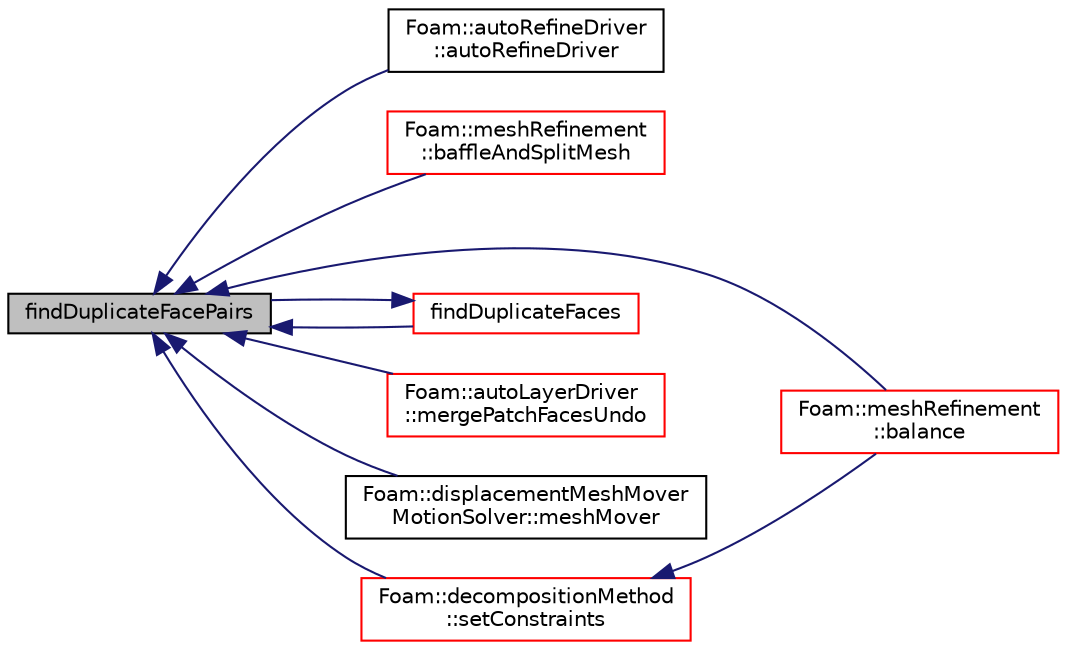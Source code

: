 digraph "findDuplicateFacePairs"
{
  bgcolor="transparent";
  edge [fontname="Helvetica",fontsize="10",labelfontname="Helvetica",labelfontsize="10"];
  node [fontname="Helvetica",fontsize="10",shape=record];
  rankdir="LR";
  Node1 [label="findDuplicateFacePairs",height=0.2,width=0.4,color="black", fillcolor="grey75", style="filled", fontcolor="black"];
  Node1 -> Node2 [dir="back",color="midnightblue",fontsize="10",style="solid",fontname="Helvetica"];
  Node2 [label="Foam::autoRefineDriver\l::autoRefineDriver",height=0.2,width=0.4,color="black",URL="$a00088.html#af542d9b25af177ac01de22c65266603e",tooltip="Construct from components. "];
  Node1 -> Node3 [dir="back",color="midnightblue",fontsize="10",style="solid",fontname="Helvetica"];
  Node3 [label="Foam::meshRefinement\l::baffleAndSplitMesh",height=0.2,width=0.4,color="red",URL="$a01473.html#acb8d36155594ec3a96e6b94925c85881",tooltip="Split off unreachable areas of mesh. "];
  Node1 -> Node4 [dir="back",color="midnightblue",fontsize="10",style="solid",fontname="Helvetica"];
  Node4 [label="Foam::meshRefinement\l::balance",height=0.2,width=0.4,color="red",URL="$a01473.html#a64feb4b7a4116efb2111d5adf88b50a3",tooltip="Redecompose according to cell count. "];
  Node1 -> Node5 [dir="back",color="midnightblue",fontsize="10",style="solid",fontname="Helvetica"];
  Node5 [label="findDuplicateFaces",height=0.2,width=0.4,color="red",URL="$a01381.html#a6a37b082fe46b394cc065a8dfa76f62c",tooltip="Helper routine to find baffles (two boundary faces using the. "];
  Node5 -> Node1 [dir="back",color="midnightblue",fontsize="10",style="solid",fontname="Helvetica"];
  Node1 -> Node6 [dir="back",color="midnightblue",fontsize="10",style="solid",fontname="Helvetica"];
  Node6 [label="Foam::autoLayerDriver\l::mergePatchFacesUndo",height=0.2,width=0.4,color="red",URL="$a00085.html#a84ecedbf634ce64d783a6ebf25a2efec",tooltip="Merge patch faces on same cell. "];
  Node1 -> Node7 [dir="back",color="midnightblue",fontsize="10",style="solid",fontname="Helvetica"];
  Node7 [label="Foam::displacementMeshMover\lMotionSolver::meshMover",height=0.2,width=0.4,color="black",URL="$a00554.html#a456ddf9af29a539575cab378127ad87d"];
  Node1 -> Node8 [dir="back",color="midnightblue",fontsize="10",style="solid",fontname="Helvetica"];
  Node8 [label="Foam::decompositionMethod\l::setConstraints",height=0.2,width=0.4,color="red",URL="$a00507.html#a36608a91d1c00b41284eaf46b895387c",tooltip="Helper: extract constraints: "];
  Node8 -> Node4 [dir="back",color="midnightblue",fontsize="10",style="solid",fontname="Helvetica"];
}
